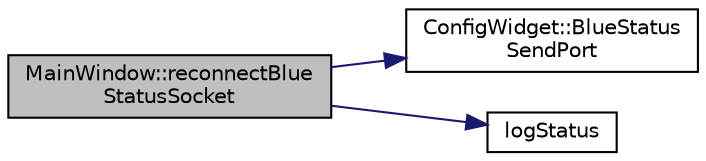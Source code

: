 digraph "MainWindow::reconnectBlueStatusSocket"
{
 // INTERACTIVE_SVG=YES
  edge [fontname="Helvetica",fontsize="10",labelfontname="Helvetica",labelfontsize="10"];
  node [fontname="Helvetica",fontsize="10",shape=record];
  rankdir="LR";
  Node1 [label="MainWindow::reconnectBlue\lStatusSocket",height=0.2,width=0.4,color="black", fillcolor="grey75", style="filled", fontcolor="black"];
  Node1 -> Node2 [color="midnightblue",fontsize="10",style="solid",fontname="Helvetica"];
  Node2 [label="ConfigWidget::BlueStatus\lSendPort",height=0.2,width=0.4,color="black", fillcolor="white", style="filled",URL="$d6/d55/class_config_widget.html#a91cd99dcbcdb7405efbe16115a77dced"];
  Node1 -> Node3 [color="midnightblue",fontsize="10",style="solid",fontname="Helvetica"];
  Node3 [label="logStatus",height=0.2,width=0.4,color="black", fillcolor="white", style="filled",URL="$d1/d8c/logger_8h.html#a99568d93d99c357f22a3f8b10dd836bb"];
}
